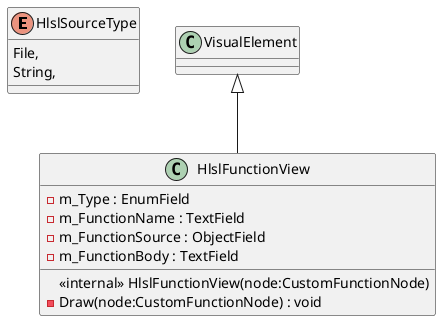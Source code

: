 @startuml
enum HlslSourceType {
    File,
    String,
}
class HlslFunctionView {
    - m_Type : EnumField
    - m_FunctionName : TextField
    - m_FunctionSource : ObjectField
    - m_FunctionBody : TextField
    <<internal>> HlslFunctionView(node:CustomFunctionNode)
    - Draw(node:CustomFunctionNode) : void
}
VisualElement <|-- HlslFunctionView
@enduml
